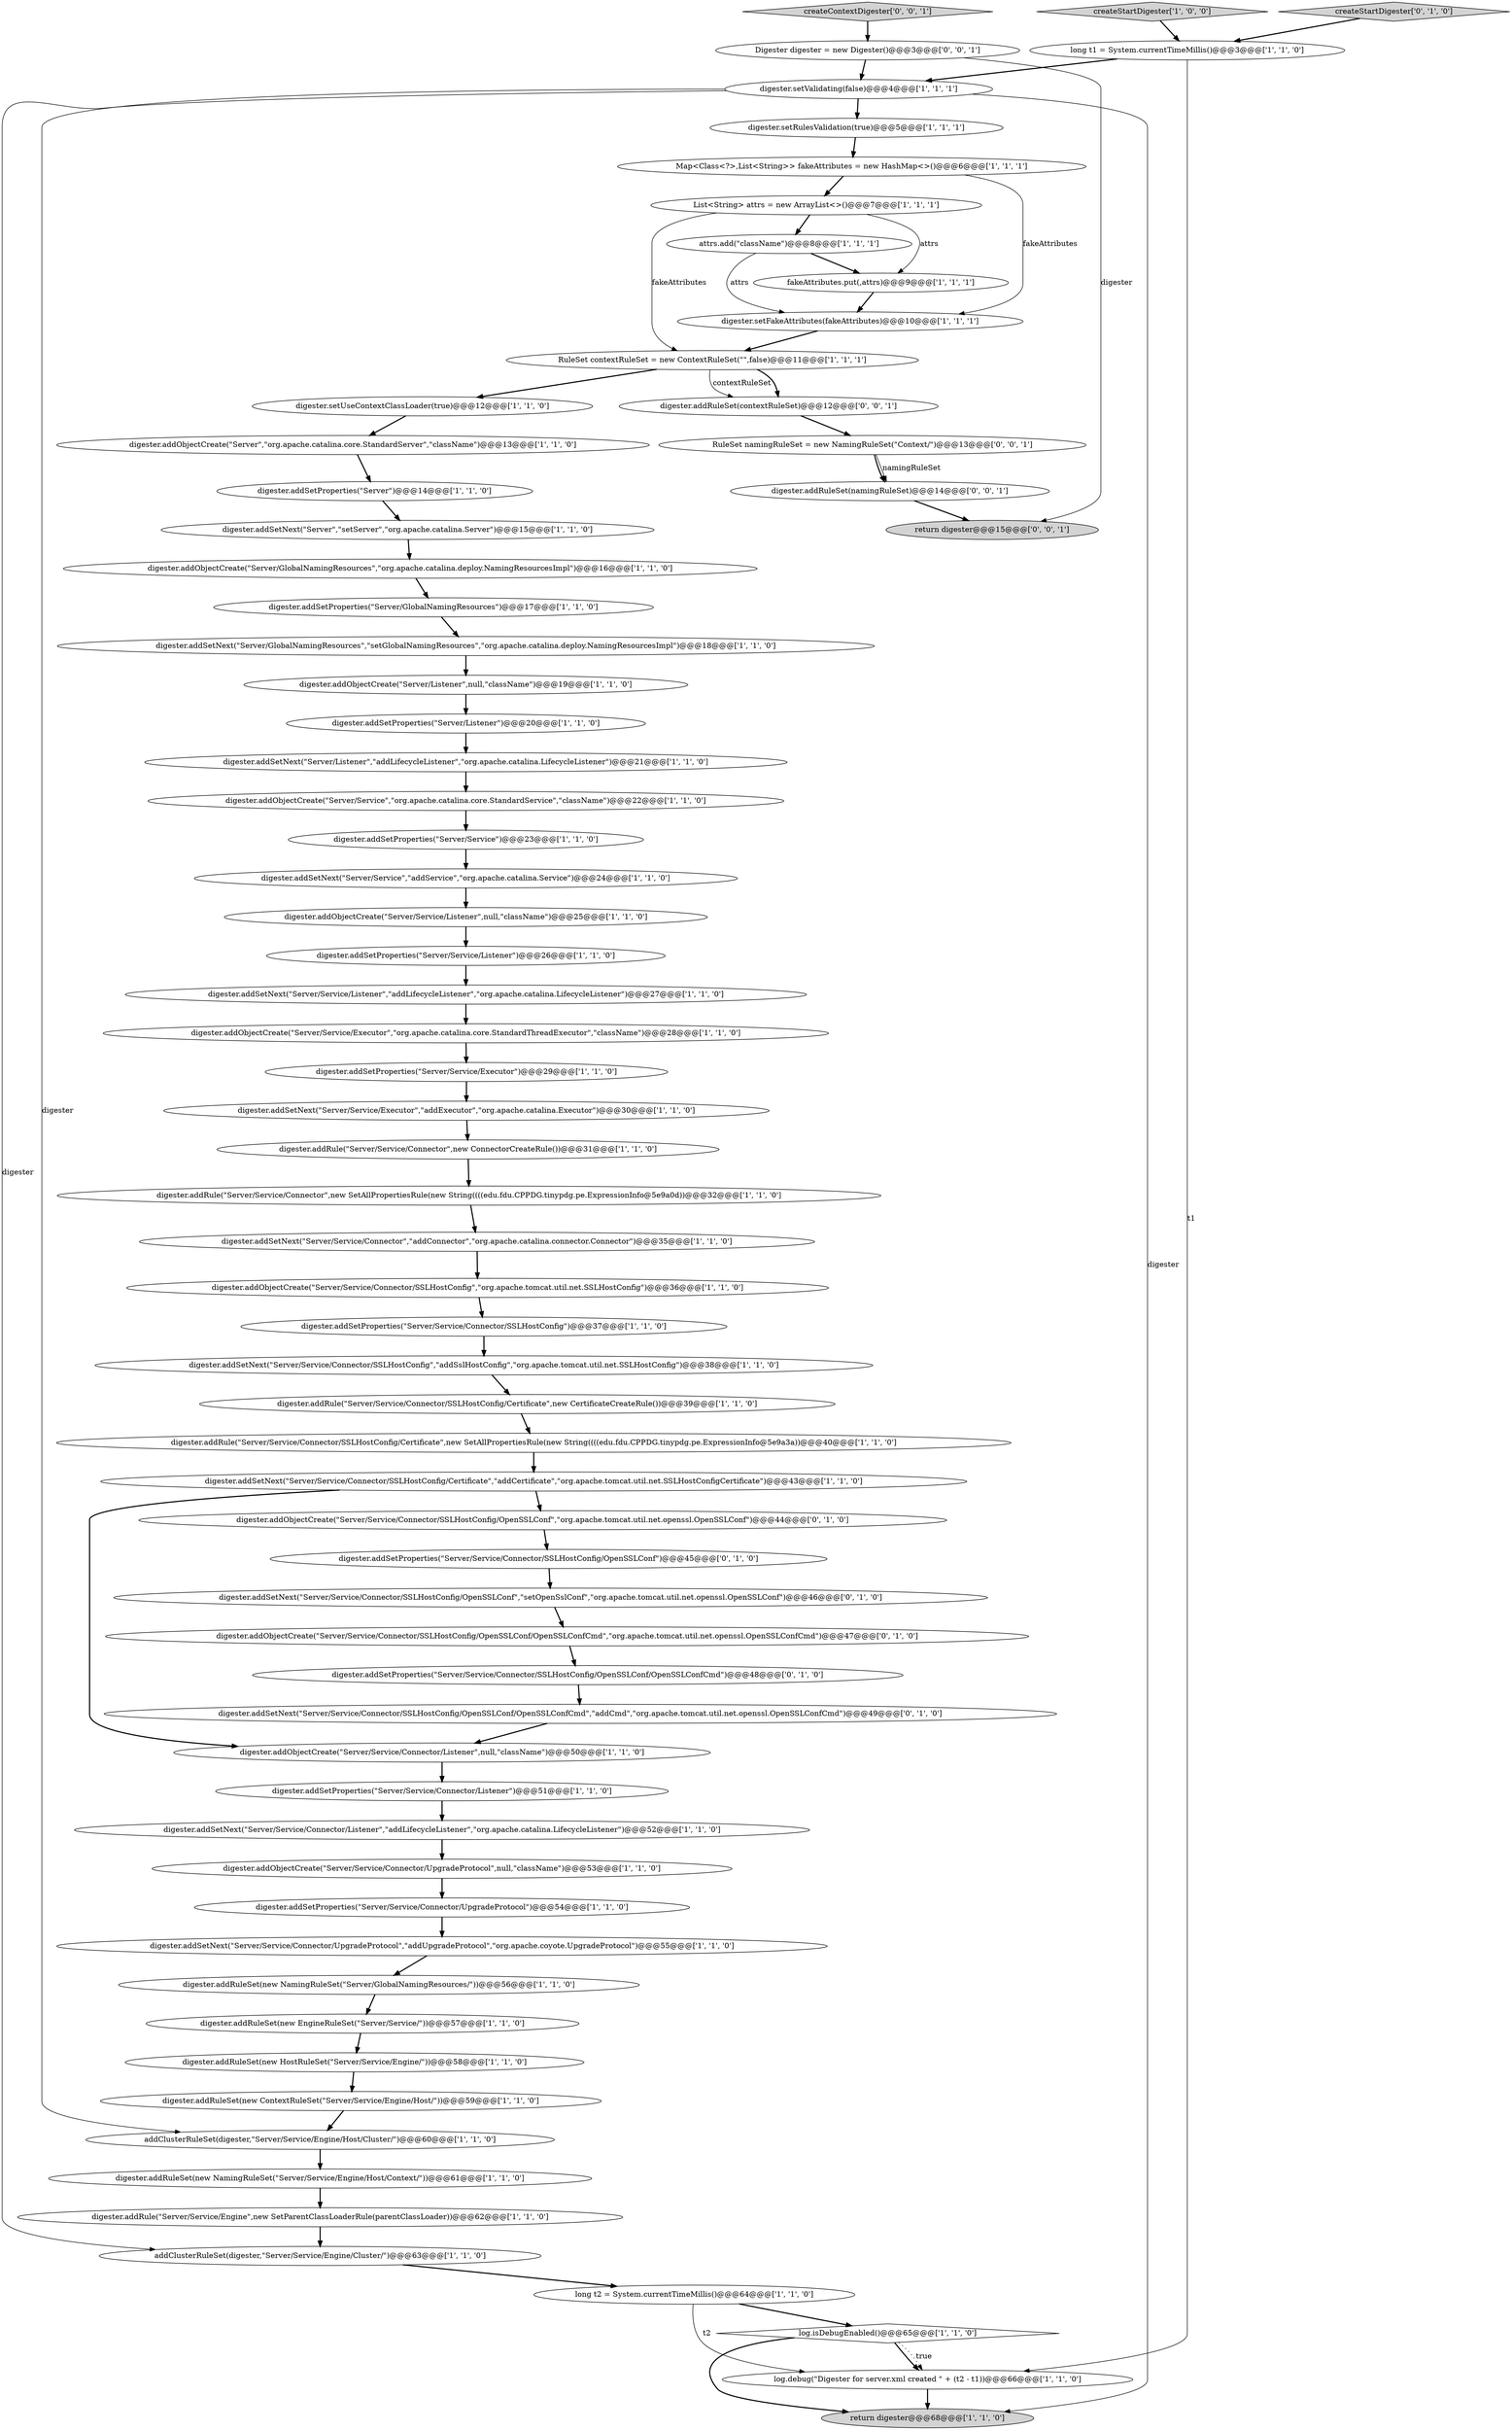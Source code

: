 digraph {
5 [style = filled, label = "long t1 = System.currentTimeMillis()@@@3@@@['1', '1', '0']", fillcolor = white, shape = ellipse image = "AAA0AAABBB1BBB"];
27 [style = filled, label = "digester.addRule(\"Server/Service/Connector\",new SetAllPropertiesRule(new String((((edu.fdu.CPPDG.tinypdg.pe.ExpressionInfo@5e9a0d))@@@32@@@['1', '1', '0']", fillcolor = white, shape = ellipse image = "AAA0AAABBB1BBB"];
17 [style = filled, label = "digester.addRule(\"Server/Service/Engine\",new SetParentClassLoaderRule(parentClassLoader))@@@62@@@['1', '1', '0']", fillcolor = white, shape = ellipse image = "AAA0AAABBB1BBB"];
56 [style = filled, label = "createStartDigester['0', '1', '0']", fillcolor = lightgray, shape = diamond image = "AAA0AAABBB2BBB"];
58 [style = filled, label = "digester.addSetNext(\"Server/Service/Connector/SSLHostConfig/OpenSSLConf\",\"setOpenSslConf\",\"org.apache.tomcat.util.net.openssl.OpenSSLConf\")@@@46@@@['0', '1', '0']", fillcolor = white, shape = ellipse image = "AAA1AAABBB2BBB"];
13 [style = filled, label = "digester.addSetProperties(\"Server/Service/Executor\")@@@29@@@['1', '1', '0']", fillcolor = white, shape = ellipse image = "AAA0AAABBB1BBB"];
15 [style = filled, label = "createStartDigester['1', '0', '0']", fillcolor = lightgray, shape = diamond image = "AAA0AAABBB1BBB"];
37 [style = filled, label = "digester.addSetNext(\"Server/GlobalNamingResources\",\"setGlobalNamingResources\",\"org.apache.catalina.deploy.NamingResourcesImpl\")@@@18@@@['1', '1', '0']", fillcolor = white, shape = ellipse image = "AAA0AAABBB1BBB"];
61 [style = filled, label = "digester.addSetProperties(\"Server/Service/Connector/SSLHostConfig/OpenSSLConf\")@@@45@@@['0', '1', '0']", fillcolor = white, shape = ellipse image = "AAA1AAABBB2BBB"];
4 [style = filled, label = "digester.addSetNext(\"Server/Service/Executor\",\"addExecutor\",\"org.apache.catalina.Executor\")@@@30@@@['1', '1', '0']", fillcolor = white, shape = ellipse image = "AAA0AAABBB1BBB"];
47 [style = filled, label = "fakeAttributes.put(,attrs)@@@9@@@['1', '1', '1']", fillcolor = white, shape = ellipse image = "AAA0AAABBB1BBB"];
63 [style = filled, label = "Digester digester = new Digester()@@@3@@@['0', '0', '1']", fillcolor = white, shape = ellipse image = "AAA0AAABBB3BBB"];
66 [style = filled, label = "digester.addRuleSet(namingRuleSet)@@@14@@@['0', '0', '1']", fillcolor = white, shape = ellipse image = "AAA0AAABBB3BBB"];
11 [style = filled, label = "log.debug(\"Digester for server.xml created \" + (t2 - t1))@@@66@@@['1', '1', '0']", fillcolor = white, shape = ellipse image = "AAA0AAABBB1BBB"];
31 [style = filled, label = "digester.addRule(\"Server/Service/Connector/SSLHostConfig/Certificate\",new CertificateCreateRule())@@@39@@@['1', '1', '0']", fillcolor = white, shape = ellipse image = "AAA0AAABBB1BBB"];
36 [style = filled, label = "digester.addSetNext(\"Server/Service/Connector/SSLHostConfig/Certificate\",\"addCertificate\",\"org.apache.tomcat.util.net.SSLHostConfigCertificate\")@@@43@@@['1', '1', '0']", fillcolor = white, shape = ellipse image = "AAA0AAABBB1BBB"];
67 [style = filled, label = "digester.addRuleSet(contextRuleSet)@@@12@@@['0', '0', '1']", fillcolor = white, shape = ellipse image = "AAA0AAABBB3BBB"];
43 [style = filled, label = "digester.addSetNext(\"Server/Service/Connector/Listener\",\"addLifecycleListener\",\"org.apache.catalina.LifecycleListener\")@@@52@@@['1', '1', '0']", fillcolor = white, shape = ellipse image = "AAA0AAABBB1BBB"];
50 [style = filled, label = "digester.setFakeAttributes(fakeAttributes)@@@10@@@['1', '1', '1']", fillcolor = white, shape = ellipse image = "AAA0AAABBB1BBB"];
19 [style = filled, label = "digester.addSetNext(\"Server/Service/Listener\",\"addLifecycleListener\",\"org.apache.catalina.LifecycleListener\")@@@27@@@['1', '1', '0']", fillcolor = white, shape = ellipse image = "AAA0AAABBB1BBB"];
33 [style = filled, label = "digester.addRule(\"Server/Service/Connector\",new ConnectorCreateRule())@@@31@@@['1', '1', '0']", fillcolor = white, shape = ellipse image = "AAA0AAABBB1BBB"];
20 [style = filled, label = "addClusterRuleSet(digester,\"Server/Service/Engine/Host/Cluster/\")@@@60@@@['1', '1', '0']", fillcolor = white, shape = ellipse image = "AAA0AAABBB1BBB"];
42 [style = filled, label = "digester.addObjectCreate(\"Server/Service/Connector/UpgradeProtocol\",null,\"className\")@@@53@@@['1', '1', '0']", fillcolor = white, shape = ellipse image = "AAA0AAABBB1BBB"];
14 [style = filled, label = "digester.addSetProperties(\"Server/Service/Listener\")@@@26@@@['1', '1', '0']", fillcolor = white, shape = ellipse image = "AAA0AAABBB1BBB"];
51 [style = filled, label = "RuleSet contextRuleSet = new ContextRuleSet(\"\",false)@@@11@@@['1', '1', '1']", fillcolor = white, shape = ellipse image = "AAA0AAABBB1BBB"];
26 [style = filled, label = "digester.addSetProperties(\"Server/Service\")@@@23@@@['1', '1', '0']", fillcolor = white, shape = ellipse image = "AAA0AAABBB1BBB"];
44 [style = filled, label = "digester.addRuleSet(new NamingRuleSet(\"Server/Service/Engine/Host/Context/\"))@@@61@@@['1', '1', '0']", fillcolor = white, shape = ellipse image = "AAA0AAABBB1BBB"];
32 [style = filled, label = "digester.addSetNext(\"Server/Service/Connector\",\"addConnector\",\"org.apache.catalina.connector.Connector\")@@@35@@@['1', '1', '0']", fillcolor = white, shape = ellipse image = "AAA0AAABBB1BBB"];
12 [style = filled, label = "attrs.add(\"className\")@@@8@@@['1', '1', '1']", fillcolor = white, shape = ellipse image = "AAA0AAABBB1BBB"];
3 [style = filled, label = "log.isDebugEnabled()@@@65@@@['1', '1', '0']", fillcolor = white, shape = diamond image = "AAA0AAABBB1BBB"];
22 [style = filled, label = "digester.addSetNext(\"Server/Service/Connector/UpgradeProtocol\",\"addUpgradeProtocol\",\"org.apache.coyote.UpgradeProtocol\")@@@55@@@['1', '1', '0']", fillcolor = white, shape = ellipse image = "AAA0AAABBB1BBB"];
55 [style = filled, label = "digester.addSetNext(\"Server\",\"setServer\",\"org.apache.catalina.Server\")@@@15@@@['1', '1', '0']", fillcolor = white, shape = ellipse image = "AAA0AAABBB1BBB"];
53 [style = filled, label = "digester.addObjectCreate(\"Server/Listener\",null,\"className\")@@@19@@@['1', '1', '0']", fillcolor = white, shape = ellipse image = "AAA0AAABBB1BBB"];
6 [style = filled, label = "digester.addRuleSet(new HostRuleSet(\"Server/Service/Engine/\"))@@@58@@@['1', '1', '0']", fillcolor = white, shape = ellipse image = "AAA0AAABBB1BBB"];
39 [style = filled, label = "digester.addRule(\"Server/Service/Connector/SSLHostConfig/Certificate\",new SetAllPropertiesRule(new String((((edu.fdu.CPPDG.tinypdg.pe.ExpressionInfo@5e9a3a))@@@40@@@['1', '1', '0']", fillcolor = white, shape = ellipse image = "AAA0AAABBB1BBB"];
41 [style = filled, label = "digester.addSetProperties(\"Server/Service/Connector/Listener\")@@@51@@@['1', '1', '0']", fillcolor = white, shape = ellipse image = "AAA0AAABBB1BBB"];
46 [style = filled, label = "return digester@@@68@@@['1', '1', '0']", fillcolor = lightgray, shape = ellipse image = "AAA0AAABBB1BBB"];
21 [style = filled, label = "digester.addSetProperties(\"Server\")@@@14@@@['1', '1', '0']", fillcolor = white, shape = ellipse image = "AAA0AAABBB1BBB"];
48 [style = filled, label = "addClusterRuleSet(digester,\"Server/Service/Engine/Cluster/\")@@@63@@@['1', '1', '0']", fillcolor = white, shape = ellipse image = "AAA0AAABBB1BBB"];
16 [style = filled, label = "digester.addSetNext(\"Server/Listener\",\"addLifecycleListener\",\"org.apache.catalina.LifecycleListener\")@@@21@@@['1', '1', '0']", fillcolor = white, shape = ellipse image = "AAA0AAABBB1BBB"];
35 [style = filled, label = "digester.addSetNext(\"Server/Service/Connector/SSLHostConfig\",\"addSslHostConfig\",\"org.apache.tomcat.util.net.SSLHostConfig\")@@@38@@@['1', '1', '0']", fillcolor = white, shape = ellipse image = "AAA0AAABBB1BBB"];
29 [style = filled, label = "List<String> attrs = new ArrayList<>()@@@7@@@['1', '1', '1']", fillcolor = white, shape = ellipse image = "AAA0AAABBB1BBB"];
57 [style = filled, label = "digester.addObjectCreate(\"Server/Service/Connector/SSLHostConfig/OpenSSLConf/OpenSSLConfCmd\",\"org.apache.tomcat.util.net.openssl.OpenSSLConfCmd\")@@@47@@@['0', '1', '0']", fillcolor = white, shape = ellipse image = "AAA1AAABBB2BBB"];
28 [style = filled, label = "digester.setValidating(false)@@@4@@@['1', '1', '1']", fillcolor = white, shape = ellipse image = "AAA0AAABBB1BBB"];
18 [style = filled, label = "digester.setRulesValidation(true)@@@5@@@['1', '1', '1']", fillcolor = white, shape = ellipse image = "AAA0AAABBB1BBB"];
23 [style = filled, label = "digester.addObjectCreate(\"Server\",\"org.apache.catalina.core.StandardServer\",\"className\")@@@13@@@['1', '1', '0']", fillcolor = white, shape = ellipse image = "AAA0AAABBB1BBB"];
45 [style = filled, label = "digester.addSetNext(\"Server/Service\",\"addService\",\"org.apache.catalina.Service\")@@@24@@@['1', '1', '0']", fillcolor = white, shape = ellipse image = "AAA0AAABBB1BBB"];
8 [style = filled, label = "digester.addObjectCreate(\"Server/Service/Connector/Listener\",null,\"className\")@@@50@@@['1', '1', '0']", fillcolor = white, shape = ellipse image = "AAA0AAABBB1BBB"];
52 [style = filled, label = "Map<Class<?>,List<String>> fakeAttributes = new HashMap<>()@@@6@@@['1', '1', '1']", fillcolor = white, shape = ellipse image = "AAA0AAABBB1BBB"];
62 [style = filled, label = "digester.addSetProperties(\"Server/Service/Connector/SSLHostConfig/OpenSSLConf/OpenSSLConfCmd\")@@@48@@@['0', '1', '0']", fillcolor = white, shape = ellipse image = "AAA1AAABBB2BBB"];
68 [style = filled, label = "return digester@@@15@@@['0', '0', '1']", fillcolor = lightgray, shape = ellipse image = "AAA0AAABBB3BBB"];
30 [style = filled, label = "digester.addSetProperties(\"Server/Service/Connector/UpgradeProtocol\")@@@54@@@['1', '1', '0']", fillcolor = white, shape = ellipse image = "AAA0AAABBB1BBB"];
40 [style = filled, label = "digester.addObjectCreate(\"Server/Service/Executor\",\"org.apache.catalina.core.StandardThreadExecutor\",\"className\")@@@28@@@['1', '1', '0']", fillcolor = white, shape = ellipse image = "AAA0AAABBB1BBB"];
60 [style = filled, label = "digester.addObjectCreate(\"Server/Service/Connector/SSLHostConfig/OpenSSLConf\",\"org.apache.tomcat.util.net.openssl.OpenSSLConf\")@@@44@@@['0', '1', '0']", fillcolor = white, shape = ellipse image = "AAA1AAABBB2BBB"];
24 [style = filled, label = "digester.addSetProperties(\"Server/GlobalNamingResources\")@@@17@@@['1', '1', '0']", fillcolor = white, shape = ellipse image = "AAA0AAABBB1BBB"];
49 [style = filled, label = "digester.addSetProperties(\"Server/Listener\")@@@20@@@['1', '1', '0']", fillcolor = white, shape = ellipse image = "AAA0AAABBB1BBB"];
54 [style = filled, label = "long t2 = System.currentTimeMillis()@@@64@@@['1', '1', '0']", fillcolor = white, shape = ellipse image = "AAA0AAABBB1BBB"];
0 [style = filled, label = "digester.addObjectCreate(\"Server/Service/Listener\",null,\"className\")@@@25@@@['1', '1', '0']", fillcolor = white, shape = ellipse image = "AAA0AAABBB1BBB"];
10 [style = filled, label = "digester.setUseContextClassLoader(true)@@@12@@@['1', '1', '0']", fillcolor = white, shape = ellipse image = "AAA0AAABBB1BBB"];
38 [style = filled, label = "digester.addRuleSet(new EngineRuleSet(\"Server/Service/\"))@@@57@@@['1', '1', '0']", fillcolor = white, shape = ellipse image = "AAA0AAABBB1BBB"];
1 [style = filled, label = "digester.addRuleSet(new NamingRuleSet(\"Server/GlobalNamingResources/\"))@@@56@@@['1', '1', '0']", fillcolor = white, shape = ellipse image = "AAA0AAABBB1BBB"];
64 [style = filled, label = "RuleSet namingRuleSet = new NamingRuleSet(\"Context/\")@@@13@@@['0', '0', '1']", fillcolor = white, shape = ellipse image = "AAA0AAABBB3BBB"];
2 [style = filled, label = "digester.addObjectCreate(\"Server/Service/Connector/SSLHostConfig\",\"org.apache.tomcat.util.net.SSLHostConfig\")@@@36@@@['1', '1', '0']", fillcolor = white, shape = ellipse image = "AAA0AAABBB1BBB"];
7 [style = filled, label = "digester.addObjectCreate(\"Server/Service\",\"org.apache.catalina.core.StandardService\",\"className\")@@@22@@@['1', '1', '0']", fillcolor = white, shape = ellipse image = "AAA0AAABBB1BBB"];
65 [style = filled, label = "createContextDigester['0', '0', '1']", fillcolor = lightgray, shape = diamond image = "AAA0AAABBB3BBB"];
34 [style = filled, label = "digester.addRuleSet(new ContextRuleSet(\"Server/Service/Engine/Host/\"))@@@59@@@['1', '1', '0']", fillcolor = white, shape = ellipse image = "AAA0AAABBB1BBB"];
9 [style = filled, label = "digester.addObjectCreate(\"Server/GlobalNamingResources\",\"org.apache.catalina.deploy.NamingResourcesImpl\")@@@16@@@['1', '1', '0']", fillcolor = white, shape = ellipse image = "AAA0AAABBB1BBB"];
25 [style = filled, label = "digester.addSetProperties(\"Server/Service/Connector/SSLHostConfig\")@@@37@@@['1', '1', '0']", fillcolor = white, shape = ellipse image = "AAA0AAABBB1BBB"];
59 [style = filled, label = "digester.addSetNext(\"Server/Service/Connector/SSLHostConfig/OpenSSLConf/OpenSSLConfCmd\",\"addCmd\",\"org.apache.tomcat.util.net.openssl.OpenSSLConfCmd\")@@@49@@@['0', '1', '0']", fillcolor = white, shape = ellipse image = "AAA1AAABBB2BBB"];
61->58 [style = bold, label=""];
33->27 [style = bold, label=""];
28->46 [style = solid, label="digester"];
24->37 [style = bold, label=""];
11->46 [style = bold, label=""];
8->41 [style = bold, label=""];
60->61 [style = bold, label=""];
28->48 [style = solid, label="digester"];
3->11 [style = bold, label=""];
62->59 [style = bold, label=""];
49->16 [style = bold, label=""];
13->4 [style = bold, label=""];
38->6 [style = bold, label=""];
64->66 [style = bold, label=""];
10->23 [style = bold, label=""];
37->53 [style = bold, label=""];
53->49 [style = bold, label=""];
35->31 [style = bold, label=""];
20->44 [style = bold, label=""];
3->46 [style = bold, label=""];
54->11 [style = solid, label="t2"];
58->57 [style = bold, label=""];
41->43 [style = bold, label=""];
48->54 [style = bold, label=""];
63->68 [style = solid, label="digester"];
30->22 [style = bold, label=""];
27->32 [style = bold, label=""];
7->26 [style = bold, label=""];
52->29 [style = bold, label=""];
12->47 [style = bold, label=""];
50->51 [style = bold, label=""];
55->9 [style = bold, label=""];
45->0 [style = bold, label=""];
14->19 [style = bold, label=""];
44->17 [style = bold, label=""];
19->40 [style = bold, label=""];
2->25 [style = bold, label=""];
34->20 [style = bold, label=""];
54->3 [style = bold, label=""];
12->50 [style = solid, label="attrs"];
43->42 [style = bold, label=""];
52->50 [style = solid, label="fakeAttributes"];
51->67 [style = solid, label="contextRuleSet"];
23->21 [style = bold, label=""];
39->36 [style = bold, label=""];
9->24 [style = bold, label=""];
32->2 [style = bold, label=""];
40->13 [style = bold, label=""];
47->50 [style = bold, label=""];
25->35 [style = bold, label=""];
29->51 [style = solid, label="fakeAttributes"];
6->34 [style = bold, label=""];
4->33 [style = bold, label=""];
64->66 [style = solid, label="namingRuleSet"];
3->11 [style = dotted, label="true"];
26->45 [style = bold, label=""];
28->18 [style = bold, label=""];
36->8 [style = bold, label=""];
15->5 [style = bold, label=""];
57->62 [style = bold, label=""];
63->28 [style = bold, label=""];
51->67 [style = bold, label=""];
16->7 [style = bold, label=""];
29->12 [style = bold, label=""];
1->38 [style = bold, label=""];
56->5 [style = bold, label=""];
67->64 [style = bold, label=""];
59->8 [style = bold, label=""];
5->28 [style = bold, label=""];
31->39 [style = bold, label=""];
0->14 [style = bold, label=""];
36->60 [style = bold, label=""];
66->68 [style = bold, label=""];
22->1 [style = bold, label=""];
5->11 [style = solid, label="t1"];
29->47 [style = solid, label="attrs"];
18->52 [style = bold, label=""];
17->48 [style = bold, label=""];
21->55 [style = bold, label=""];
65->63 [style = bold, label=""];
28->20 [style = solid, label="digester"];
42->30 [style = bold, label=""];
51->10 [style = bold, label=""];
}
